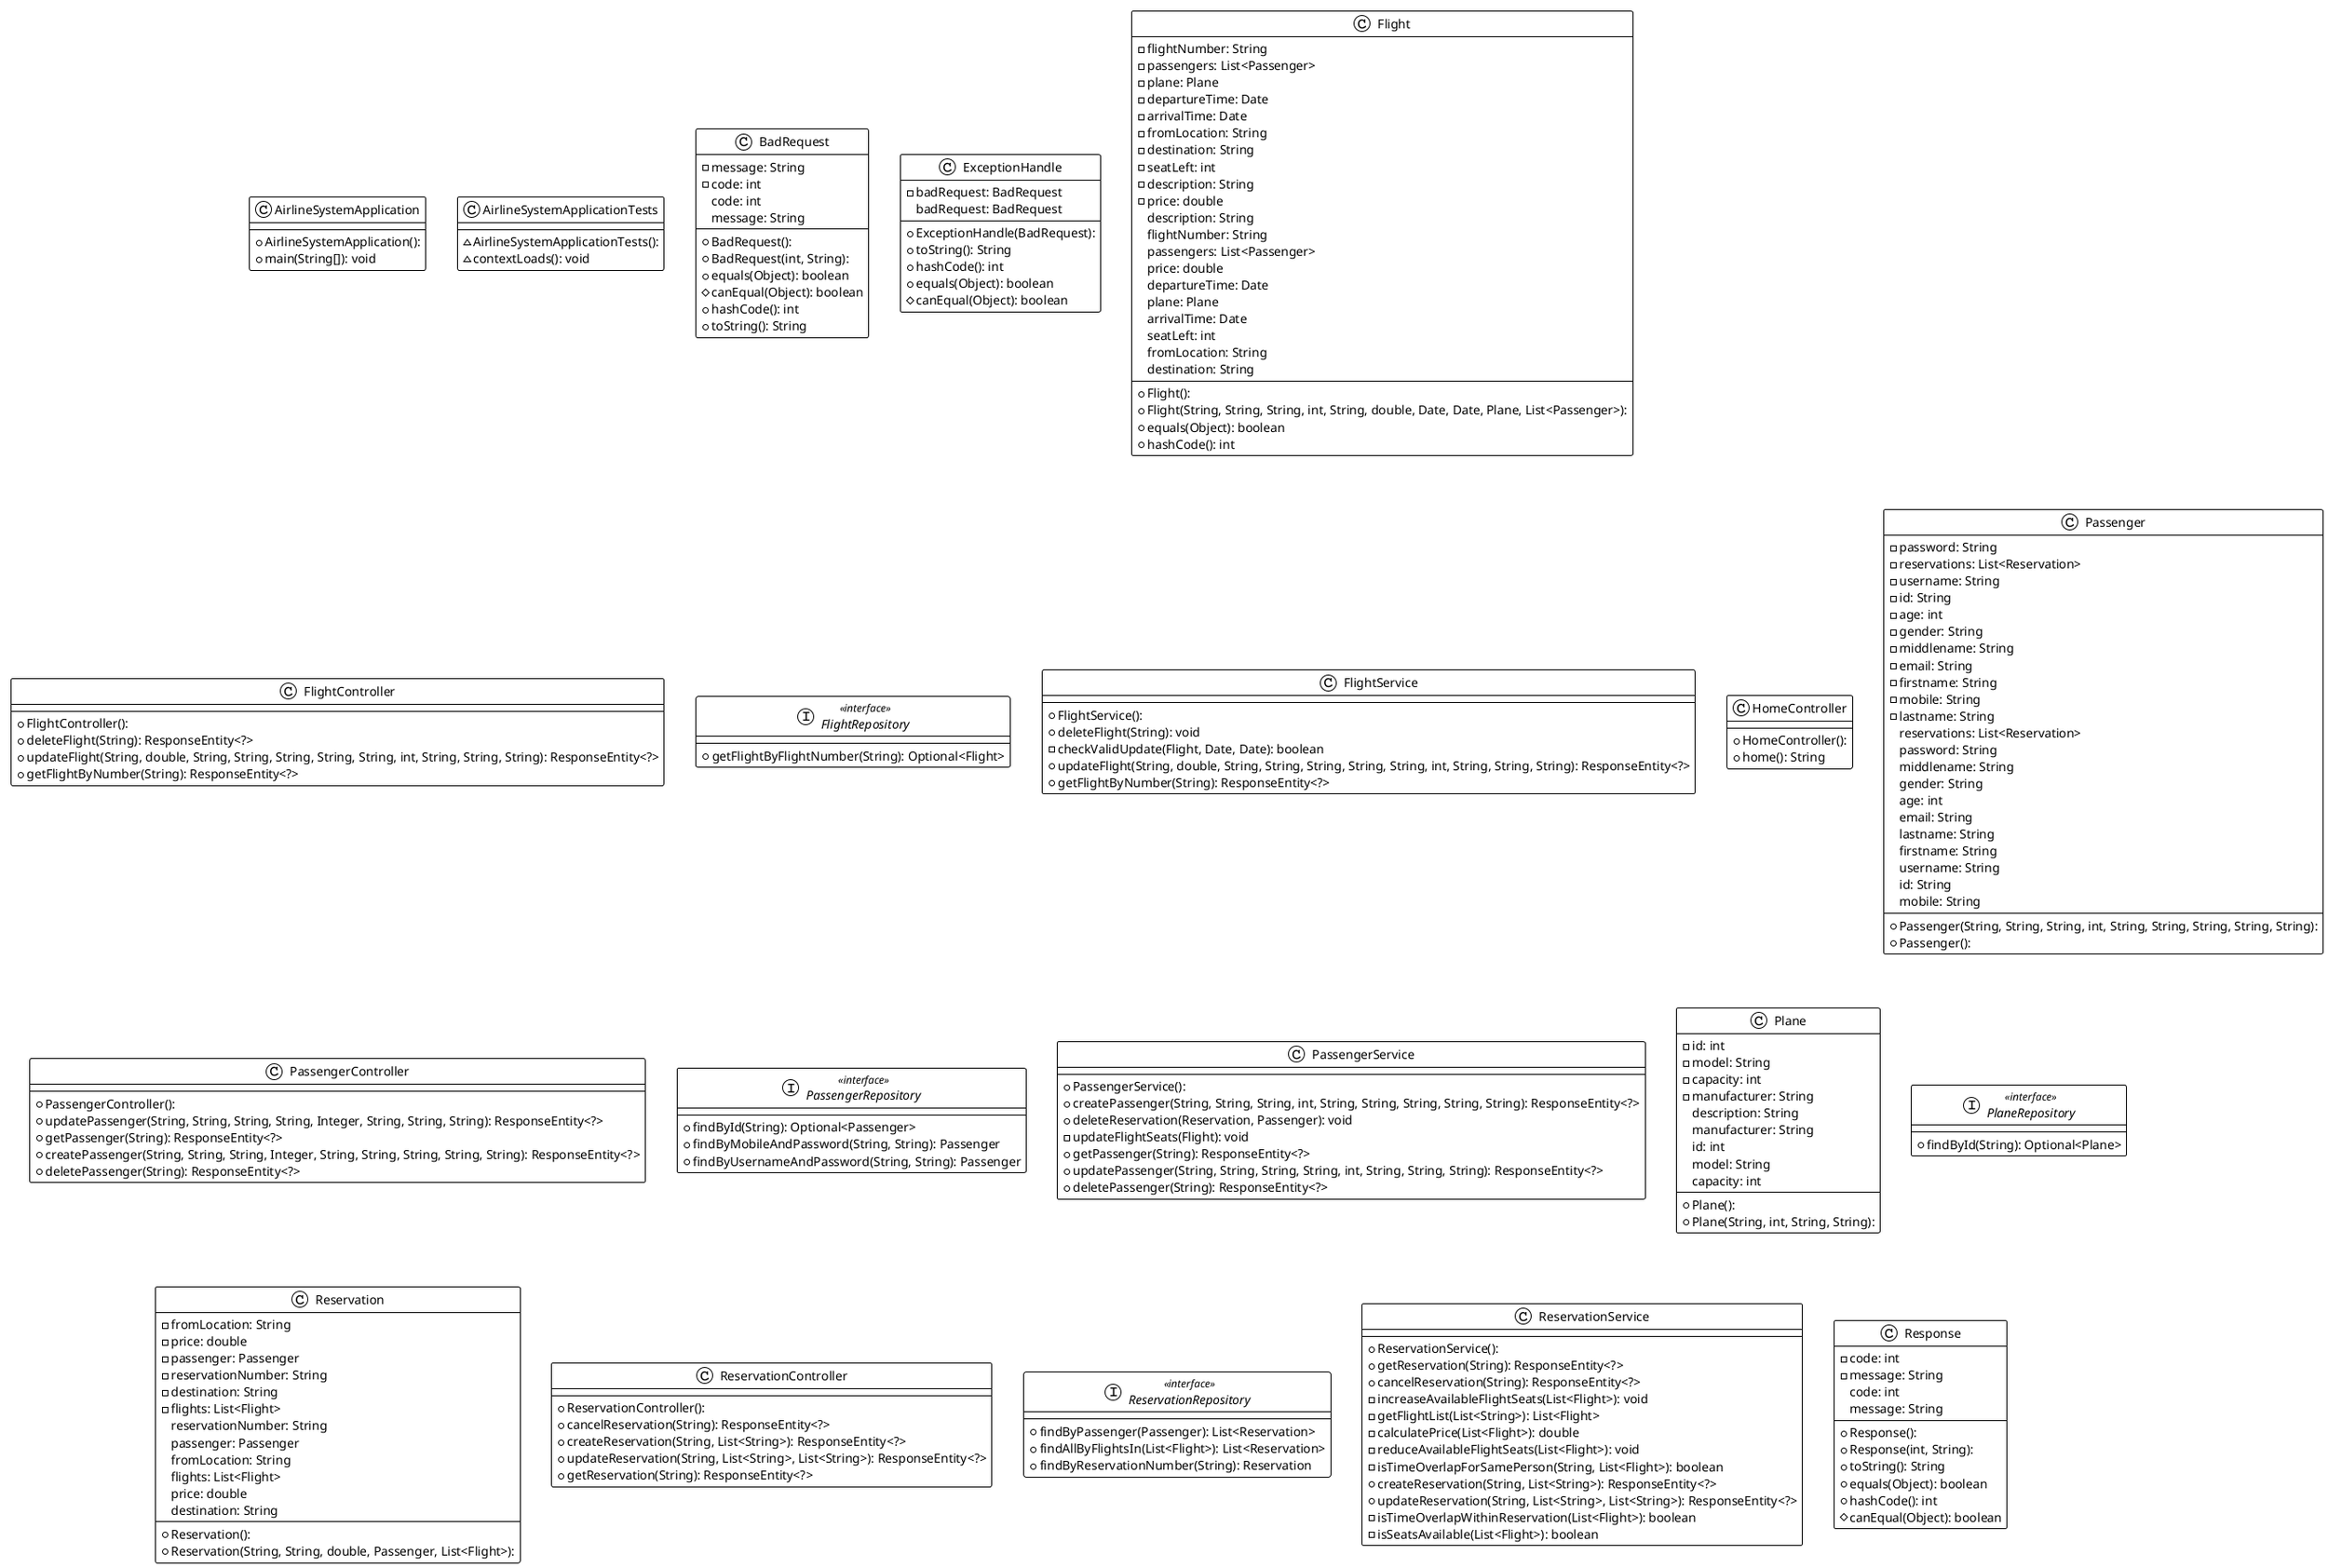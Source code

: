 @startuml

!theme plain
top to bottom direction
skinparam linetype ortho

class AirlineSystemApplication {
  + AirlineSystemApplication(): 
  + main(String[]): void
}
class AirlineSystemApplicationTests {
  ~ AirlineSystemApplicationTests(): 
  ~ contextLoads(): void
}
class BadRequest {
  + BadRequest(): 
  + BadRequest(int, String): 
  - message: String
  - code: int
  + equals(Object): boolean
  # canEqual(Object): boolean
  + hashCode(): int
  + toString(): String
   code: int
   message: String
}
class ExceptionHandle {
  + ExceptionHandle(BadRequest): 
  - badRequest: BadRequest
  + toString(): String
  + hashCode(): int
  + equals(Object): boolean
  # canEqual(Object): boolean
   badRequest: BadRequest
}
class Flight {
  + Flight(): 
  + Flight(String, String, String, int, String, double, Date, Date, Plane, List<Passenger>): 
  - flightNumber: String
  - passengers: List<Passenger>
  - plane: Plane
  - departureTime: Date
  - arrivalTime: Date
  - fromLocation: String
  - destination: String
  - seatLeft: int
  - description: String
  - price: double
  + equals(Object): boolean
  + hashCode(): int
   description: String
   flightNumber: String
   passengers: List<Passenger>
   price: double
   departureTime: Date
   plane: Plane
   arrivalTime: Date
   seatLeft: int
   fromLocation: String
   destination: String
}
class FlightController {
  + FlightController(): 
  + deleteFlight(String): ResponseEntity<?>
  + updateFlight(String, double, String, String, String, String, String, int, String, String, String): ResponseEntity<?>
  + getFlightByNumber(String): ResponseEntity<?>
}
interface FlightRepository << interface >> {
  + getFlightByFlightNumber(String): Optional<Flight>
}
class FlightService {
  + FlightService(): 
  + deleteFlight(String): void
  - checkValidUpdate(Flight, Date, Date): boolean
  + updateFlight(String, double, String, String, String, String, String, int, String, String, String): ResponseEntity<?>
  + getFlightByNumber(String): ResponseEntity<?>
}
class HomeController {
  + HomeController(): 
  + home(): String
}
class Passenger {
  + Passenger(String, String, String, int, String, String, String, String, String): 
  + Passenger(): 
  - password: String
  - reservations: List<Reservation>
  - username: String
  - id: String
  - age: int
  - gender: String
  - middlename: String
  - email: String
  - firstname: String
  - mobile: String
  - lastname: String
   reservations: List<Reservation>
   password: String
   middlename: String
   gender: String
   age: int
   email: String
   lastname: String
   firstname: String
   username: String
   id: String
   mobile: String
}
class PassengerController {
  + PassengerController(): 
  + updatePassenger(String, String, String, String, Integer, String, String, String): ResponseEntity<?>
  + getPassenger(String): ResponseEntity<?>
  + createPassenger(String, String, String, Integer, String, String, String, String, String): ResponseEntity<?>
  + deletePassenger(String): ResponseEntity<?>
}
interface PassengerRepository << interface >> {
  + findById(String): Optional<Passenger>
  + findByMobileAndPassword(String, String): Passenger
  + findByUsernameAndPassword(String, String): Passenger
}
class PassengerService {
  + PassengerService(): 
  + createPassenger(String, String, String, int, String, String, String, String, String): ResponseEntity<?>
  + deleteReservation(Reservation, Passenger): void
  - updateFlightSeats(Flight): void
  + getPassenger(String): ResponseEntity<?>
  + updatePassenger(String, String, String, String, int, String, String, String): ResponseEntity<?>
  + deletePassenger(String): ResponseEntity<?>
}
class Plane {
  + Plane(): 
  + Plane(String, int, String, String): 
  - id: int
  - model: String
  - capacity: int
  - manufacturer: String
   description: String
   manufacturer: String
   id: int
   model: String
   capacity: int
}
interface PlaneRepository << interface >> {
  + findById(String): Optional<Plane>
}
class Reservation {
  + Reservation(): 
  + Reservation(String, String, double, Passenger, List<Flight>): 
  - fromLocation: String
  - price: double
  - passenger: Passenger
  - reservationNumber: String
  - destination: String
  - flights: List<Flight>
   reservationNumber: String
   passenger: Passenger
   fromLocation: String
   flights: List<Flight>
   price: double
   destination: String
}
class ReservationController {
  + ReservationController(): 
  + cancelReservation(String): ResponseEntity<?>
  + createReservation(String, List<String>): ResponseEntity<?>
  + updateReservation(String, List<String>, List<String>): ResponseEntity<?>
  + getReservation(String): ResponseEntity<?>
}
interface ReservationRepository << interface >> {
  + findByPassenger(Passenger): List<Reservation>
  + findAllByFlightsIn(List<Flight>): List<Reservation>
  + findByReservationNumber(String): Reservation
}
class ReservationService {
  + ReservationService(): 
  + getReservation(String): ResponseEntity<?>
  + cancelReservation(String): ResponseEntity<?>
  - increaseAvailableFlightSeats(List<Flight>): void
  - getFlightList(List<String>): List<Flight>
  - calculatePrice(List<Flight>): double
  - reduceAvailableFlightSeats(List<Flight>): void
  - isTimeOverlapForSamePerson(String, List<Flight>): boolean
  + createReservation(String, List<String>): ResponseEntity<?>
  + updateReservation(String, List<String>, List<String>): ResponseEntity<?>
  - isTimeOverlapWithinReservation(List<Flight>): boolean
  - isSeatsAvailable(List<Flight>): boolean
}
class Response {
  + Response(): 
  + Response(int, String): 
  - code: int
  - message: String
  + toString(): String
  + equals(Object): boolean
  + hashCode(): int
  # canEqual(Object): boolean
   code: int
   message: String
}

@enduml
